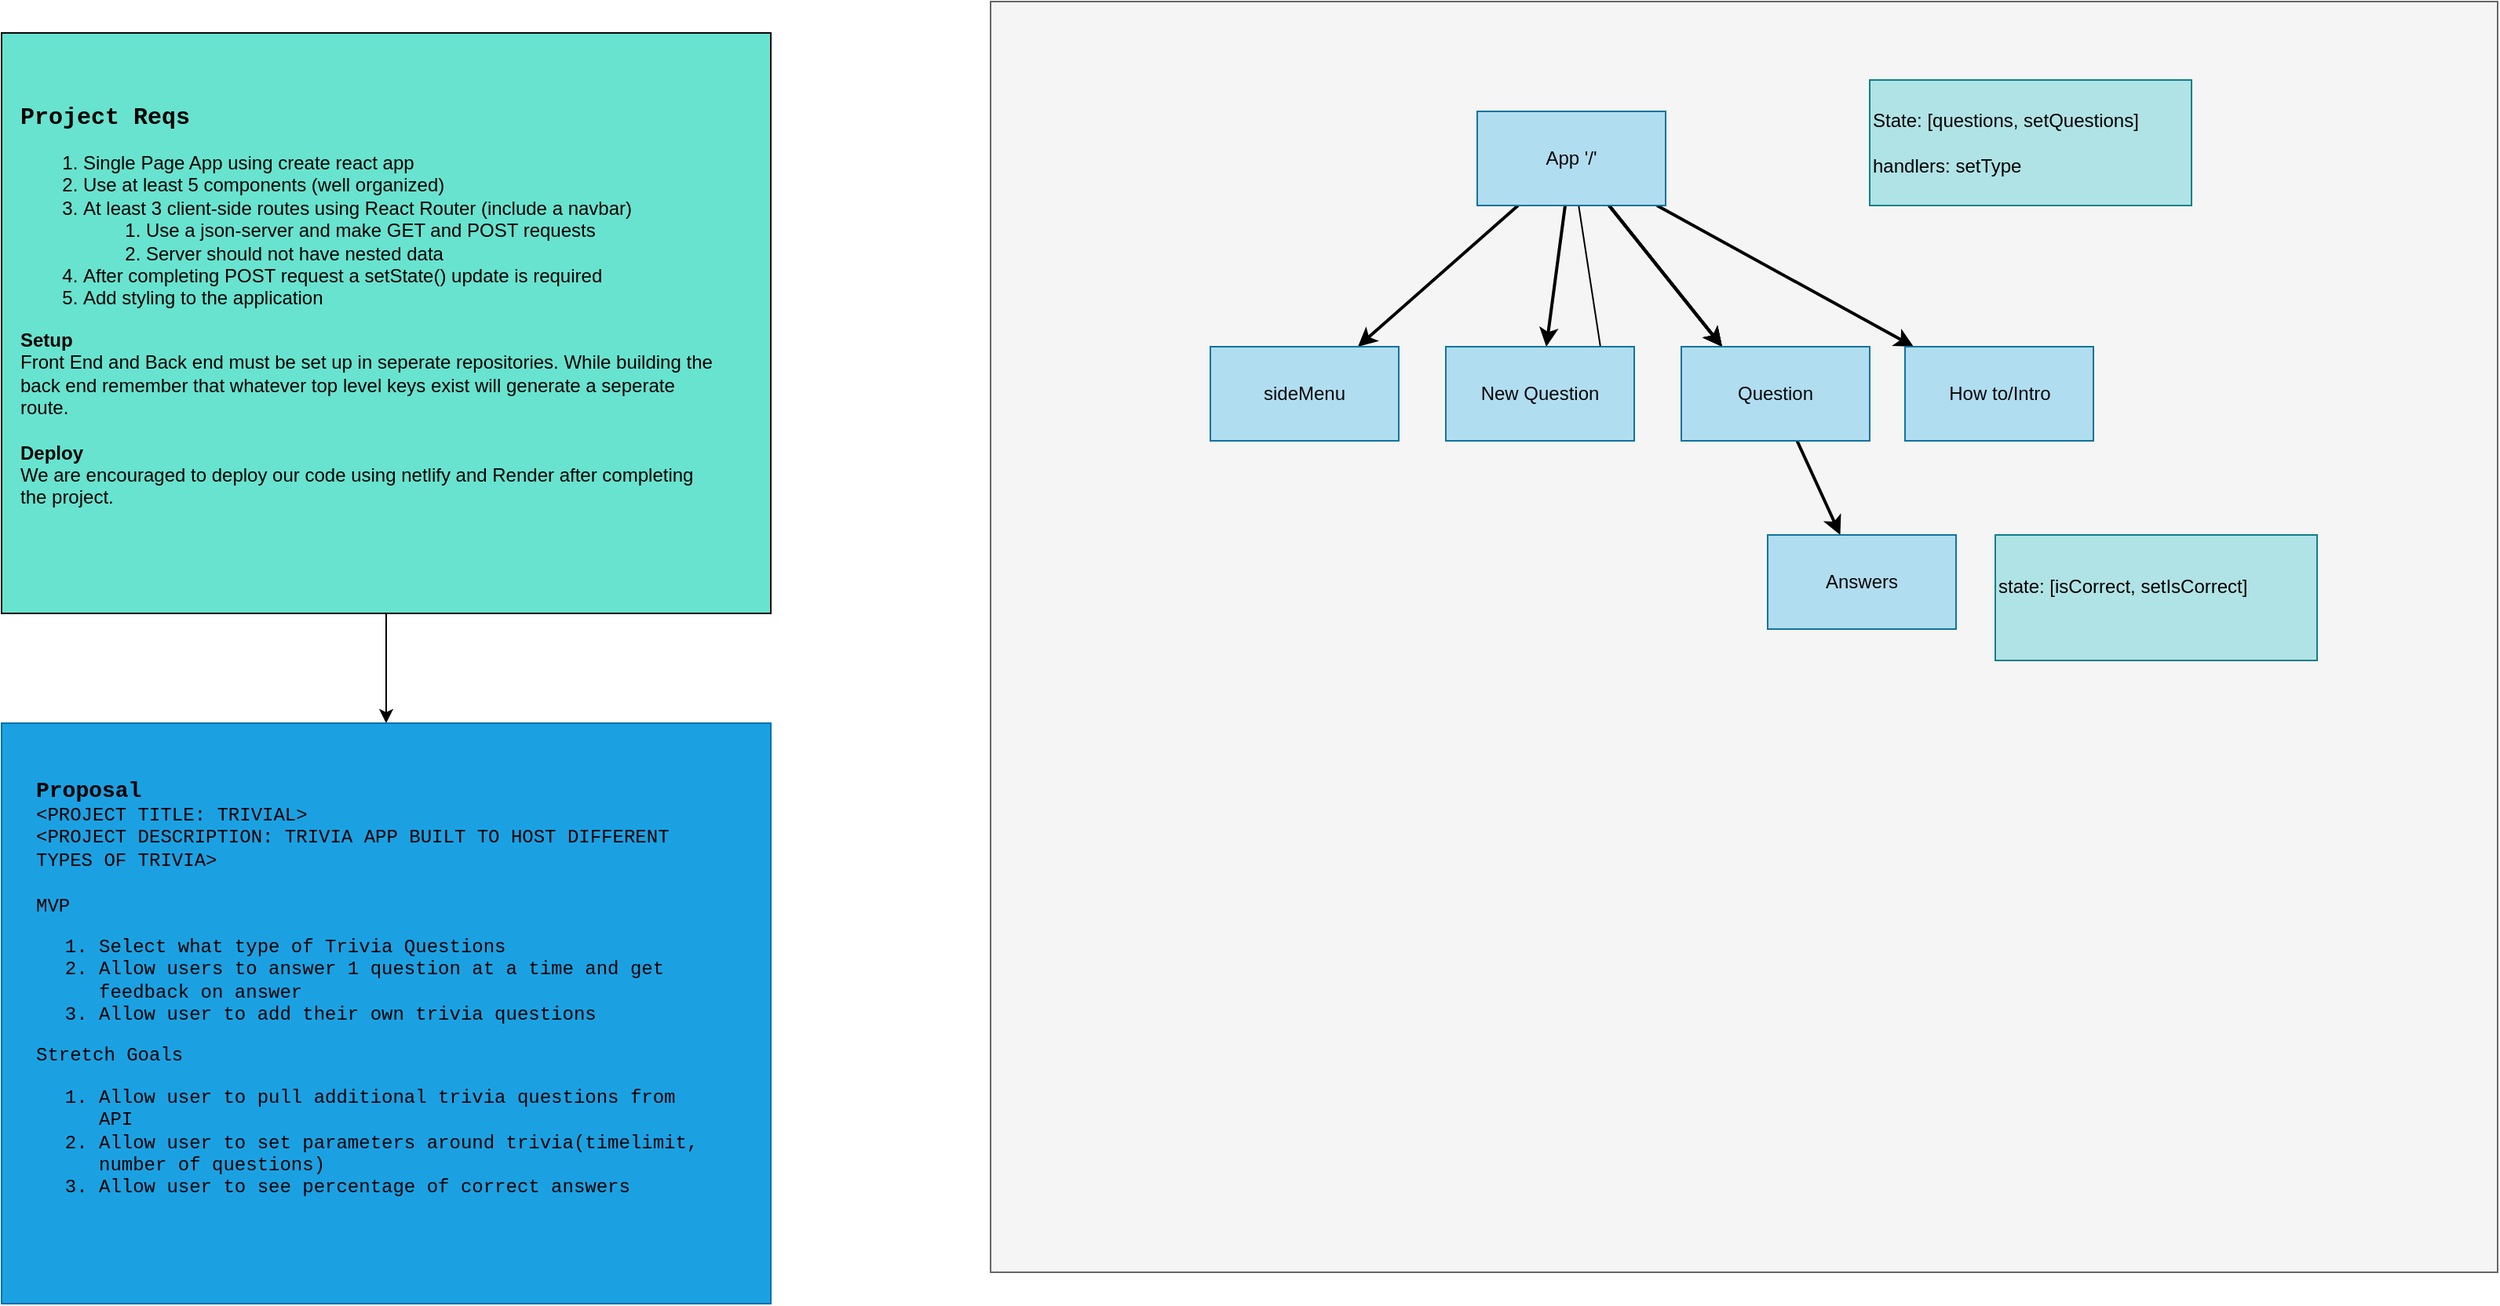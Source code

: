 <mxfile>
    <diagram id="oXKR6SHv8_jyV7ClRWye" name="Page-1">
        <mxGraphModel dx="666" dy="827" grid="1" gridSize="10" guides="1" tooltips="1" connect="1" arrows="1" fold="1" page="1" pageScale="1" pageWidth="850" pageHeight="1100" math="0" shadow="0">
            <root>
                <mxCell id="0"/>
                <mxCell id="1" parent="0"/>
                <mxCell id="9" value="" style="edgeStyle=none;html=1;fontFamily=Courier New;fontSize=12;fontColor=#000000;" parent="1" source="4" target="8" edge="1">
                    <mxGeometry relative="1" as="geometry"/>
                </mxCell>
                <mxCell id="4" value="" style="whiteSpace=wrap;html=1;fillColor=#68E3CF;strokeColor=#080808;" parent="1" vertex="1">
                    <mxGeometry x="30" y="20" width="490" height="370" as="geometry"/>
                </mxCell>
                <mxCell id="5" value="&lt;b style=&quot;font-size: 15px; color: rgb(0, 0, 0); background-color: initial;&quot;&gt;&lt;span style=&quot;font-family: &amp;quot;Courier New&amp;quot;; background-color: initial;&quot;&gt;Project Reqs&lt;/span&gt;&lt;/b&gt;&lt;br&gt;&lt;ol style=&quot;&quot;&gt;&lt;li&gt;&lt;span style=&quot;color: rgb(0, 0, 0); background-color: initial;&quot;&gt;Single Page App using create react app&lt;/span&gt;&lt;/li&gt;&lt;li&gt;&lt;span style=&quot;color: rgb(0, 0, 0); background-color: initial;&quot;&gt;Use at least 5 components (well organized)&lt;/span&gt;&lt;/li&gt;&lt;li&gt;&lt;span style=&quot;color: rgb(0, 0, 0); background-color: initial;&quot;&gt;At least 3 client-side routes using React Router (include a navbar)&lt;/span&gt;&lt;/li&gt;&lt;ol&gt;&lt;li&gt;&lt;span style=&quot;color: rgb(0, 0, 0); background-color: initial;&quot;&gt;Use a json-server and make GET and POST requests&lt;/span&gt;&lt;/li&gt;&lt;li&gt;&lt;span style=&quot;color: rgb(0, 0, 0); background-color: initial;&quot;&gt;Server should not have nested data&lt;/span&gt;&lt;/li&gt;&lt;/ol&gt;&lt;li&gt;&lt;span style=&quot;color: rgb(0, 0, 0); background-color: initial;&quot;&gt;After completing POST request a setState() update is required&lt;/span&gt;&lt;br&gt;&lt;/li&gt;&lt;li&gt;&lt;span style=&quot;color: rgb(0, 0, 0); background-color: initial;&quot;&gt;Add styling to the application&lt;/span&gt;&lt;/li&gt;&lt;/ol&gt;&lt;div&gt;&lt;font color=&quot;#000000&quot;&gt;&lt;b&gt;Setup&lt;/b&gt;&lt;/font&gt;&lt;/div&gt;&lt;div&gt;&lt;font color=&quot;#000000&quot;&gt;Front End and Back end must be set up in seperate repositories. While building the back end remember that whatever top level keys exist will generate a seperate route.&lt;/font&gt;&lt;/div&gt;&lt;div&gt;&lt;font color=&quot;#000000&quot;&gt;&lt;br&gt;&lt;/font&gt;&lt;/div&gt;&lt;div&gt;&lt;font color=&quot;#000000&quot;&gt;&lt;b&gt;Deploy&lt;/b&gt;&lt;/font&gt;&lt;/div&gt;&lt;div&gt;&lt;font color=&quot;#000000&quot;&gt;We are encouraged to deploy our code using netlify and Render after completing the project.&lt;/font&gt;&lt;/div&gt;&lt;div&gt;&lt;br&gt;&lt;/div&gt;&lt;div&gt;&lt;font color=&quot;#000000&quot;&gt;&lt;br&gt;&lt;/font&gt;&lt;/div&gt;&lt;div&gt;&lt;font color=&quot;#000000&quot;&gt;&lt;br&gt;&lt;/font&gt;&lt;/div&gt;" style="text;strokeColor=none;align=left;fillColor=none;html=1;verticalAlign=middle;whiteSpace=wrap;rounded=0;" parent="1" vertex="1">
                    <mxGeometry x="40" y="60" width="450" height="310" as="geometry"/>
                </mxCell>
                <mxCell id="8" value="" style="whiteSpace=wrap;html=1;fillColor=#1ba1e2;strokeColor=#006EAF;fontColor=#ffffff;" parent="1" vertex="1">
                    <mxGeometry x="30" y="460" width="490" height="370" as="geometry"/>
                </mxCell>
                <mxCell id="10" value="&lt;b&gt;&lt;font style=&quot;font-size: 14px;&quot;&gt;Proposal&lt;br&gt;&lt;/font&gt;&lt;/b&gt;&amp;lt;PROJECT TITLE: TRIVIAL&amp;gt;&lt;br&gt;&amp;lt;PROJECT DESCRIPTION: TRIVIA APP BUILT TO HOST DIFFERENT TYPES OF TRIVIA&amp;gt;&lt;br&gt;&lt;br&gt;MVP&lt;br&gt;&lt;ol style=&quot;&quot;&gt;&lt;li&gt;Select what type of Trivia Questions&lt;/li&gt;&lt;li&gt;Allow users to answer 1 question at a time and get feedback on answer&lt;/li&gt;&lt;li&gt;Allow user to add their own trivia questions&lt;/li&gt;&lt;/ol&gt;&lt;div style=&quot;&quot;&gt;Stretch Goals&lt;/div&gt;&lt;div style=&quot;&quot;&gt;&lt;ol style=&quot;&quot;&gt;&lt;li style=&quot;&quot;&gt;Allow user to pull additional trivia questions from API&lt;/li&gt;&lt;li style=&quot;&quot;&gt;Allow user to set parameters around trivia(timelimit, number of questions)&lt;/li&gt;&lt;li style=&quot;&quot;&gt;Allow user to see percentage of correct answers&lt;/li&gt;&lt;/ol&gt;&lt;/div&gt;" style="text;strokeColor=none;align=left;fillColor=none;html=1;verticalAlign=middle;whiteSpace=wrap;rounded=0;fontFamily=Courier New;fontSize=12;fontColor=#000000;" parent="1" vertex="1">
                    <mxGeometry x="50" y="470" width="430" height="330" as="geometry"/>
                </mxCell>
                <mxCell id="11" value="" style="whiteSpace=wrap;html=1;fillColor=#f5f5f5;fontColor=#333333;strokeColor=#666666;" parent="1" vertex="1">
                    <mxGeometry x="660" width="960" height="810" as="geometry"/>
                </mxCell>
                <mxCell id="14" value="" style="edgeStyle=none;html=1;fontColor=#080808;" parent="1" source="12" edge="1">
                    <mxGeometry relative="1" as="geometry">
                        <mxPoint x="1050" y="230" as="targetPoint"/>
                    </mxGeometry>
                </mxCell>
                <mxCell id="16" value="" style="edgeStyle=none;html=1;fontColor=#080808;jumpSize=2;strokeWidth=2;strokeColor=#000000;" parent="1" source="12" edge="1">
                    <mxGeometry relative="1" as="geometry">
                        <mxPoint x="1126" y="220" as="targetPoint"/>
                    </mxGeometry>
                </mxCell>
                <mxCell id="17" value="" style="edgeStyle=none;jumpSize=2;html=1;strokeColor=#000000;strokeWidth=2;fontColor=#080808;" parent="1" source="12" edge="1">
                    <mxGeometry relative="1" as="geometry">
                        <mxPoint x="1126" y="220" as="targetPoint"/>
                    </mxGeometry>
                </mxCell>
                <mxCell id="18" value="" style="edgeStyle=none;jumpSize=2;html=1;strokeColor=#000000;strokeWidth=2;fontColor=#080808;" parent="1" source="12" edge="1">
                    <mxGeometry relative="1" as="geometry">
                        <mxPoint x="1126" y="220" as="targetPoint"/>
                    </mxGeometry>
                </mxCell>
                <mxCell id="32" value="" style="edgeStyle=none;jumpSize=2;html=1;strokeColor=#000000;strokeWidth=2;fontSize=12;fontColor=#000000;" parent="1" source="12" target="31" edge="1">
                    <mxGeometry relative="1" as="geometry"/>
                </mxCell>
                <mxCell id="35" style="edgeStyle=none;jumpSize=2;html=1;strokeColor=#000000;strokeWidth=2;fontSize=12;fontColor=#000000;" parent="1" source="12" target="34" edge="1">
                    <mxGeometry relative="1" as="geometry"/>
                </mxCell>
                <mxCell id="37" value="" style="edgeStyle=none;jumpSize=2;html=1;strokeColor=#000000;strokeWidth=2;fontSize=12;fontColor=#000000;" parent="1" source="12" target="36" edge="1">
                    <mxGeometry relative="1" as="geometry"/>
                </mxCell>
                <mxCell id="12" value="&lt;font color=&quot;#080808&quot;&gt;App '/'&lt;/font&gt;" style="whiteSpace=wrap;html=1;fillColor=#b1ddf0;strokeColor=#10739e;" parent="1" vertex="1">
                    <mxGeometry x="970" y="70" width="120" height="60" as="geometry"/>
                </mxCell>
                <mxCell id="24" value="" style="edgeStyle=none;jumpSize=2;html=1;strokeColor=#000000;strokeWidth=2;fontColor=#080808;" parent="1" source="21" target="23" edge="1">
                    <mxGeometry relative="1" as="geometry"/>
                </mxCell>
                <mxCell id="21" value="&lt;font color=&quot;#080808&quot;&gt;Question&lt;/font&gt;" style="whiteSpace=wrap;html=1;fillColor=#b1ddf0;strokeColor=#10739e;" parent="1" vertex="1">
                    <mxGeometry x="1100" y="220" width="120" height="60" as="geometry"/>
                </mxCell>
                <mxCell id="23" value="&lt;font color=&quot;#080808&quot;&gt;Answers&lt;/font&gt;" style="whiteSpace=wrap;html=1;fillColor=#b1ddf0;strokeColor=#10739e;" parent="1" vertex="1">
                    <mxGeometry x="1155" y="340" width="120" height="60" as="geometry"/>
                </mxCell>
                <mxCell id="27" value="&lt;font style=&quot;font-size: 12px;&quot; color=&quot;#000000&quot;&gt;State: [questions, setQuestions]&lt;br&gt;&lt;br&gt;handlers: setType&lt;br&gt;&lt;/font&gt;" style="whiteSpace=wrap;html=1;fillColor=#b0e3e6;strokeColor=#0e8088;align=left;" parent="1" vertex="1">
                    <mxGeometry x="1220" y="50" width="205" height="80" as="geometry"/>
                </mxCell>
                <mxCell id="28" value="&lt;font style=&quot;font-size: 12px;&quot; color=&quot;#000000&quot;&gt;state: [isCorrect, setIsCorrect]&lt;br&gt;&lt;br&gt;&lt;/font&gt;" style="whiteSpace=wrap;html=1;fillColor=#b0e3e6;strokeColor=#0e8088;align=left;" parent="1" vertex="1">
                    <mxGeometry x="1300" y="340" width="205" height="80" as="geometry"/>
                </mxCell>
                <mxCell id="31" value="&lt;font color=&quot;#080808&quot;&gt;sideMenu&lt;/font&gt;" style="whiteSpace=wrap;html=1;fillColor=#b1ddf0;strokeColor=#10739e;" parent="1" vertex="1">
                    <mxGeometry x="800" y="220" width="120" height="60" as="geometry"/>
                </mxCell>
                <mxCell id="34" value="&lt;font color=&quot;#080808&quot;&gt;How to/Intro&lt;/font&gt;" style="whiteSpace=wrap;html=1;fillColor=#b1ddf0;strokeColor=#10739e;fontSize=12;fontColor=#000000;" parent="1" vertex="1">
                    <mxGeometry x="1242.5" y="220" width="120" height="60" as="geometry"/>
                </mxCell>
                <mxCell id="36" value="&lt;font color=&quot;#080808&quot;&gt;New Question&lt;/font&gt;" style="whiteSpace=wrap;html=1;fillColor=#b1ddf0;strokeColor=#10739e;" parent="1" vertex="1">
                    <mxGeometry x="950" y="220" width="120" height="60" as="geometry"/>
                </mxCell>
            </root>
        </mxGraphModel>
    </diagram>
</mxfile>
